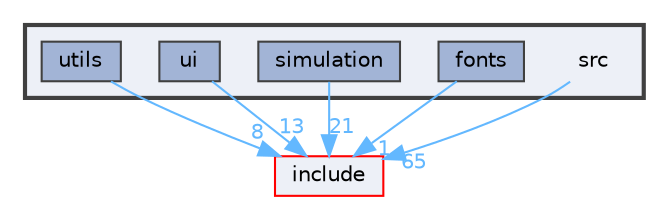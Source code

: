 digraph "src"
{
 // LATEX_PDF_SIZE
  bgcolor="transparent";
  edge [fontname=Helvetica,fontsize=10,labelfontname=Helvetica,labelfontsize=10];
  node [fontname=Helvetica,fontsize=10,shape=box,height=0.2,width=0.4];
  compound=true
  subgraph clusterdir_68267d1309a1af8e8297ef4c3efbcdba {
    graph [ bgcolor="#edf0f7", pencolor="grey25", label="", fontname=Helvetica,fontsize=10 style="filled,bold", URL="dir_68267d1309a1af8e8297ef4c3efbcdba.html",tooltip=""]
    dir_68267d1309a1af8e8297ef4c3efbcdba [shape=plaintext, label="src"];
  dir_bec663b67e4420d39ecb45ef100bdbac [label="fonts", fillcolor="#a2b4d6", color="grey25", style="filled", URL="dir_bec663b67e4420d39ecb45ef100bdbac.html",tooltip=""];
  dir_d73d1ee04cc237a5854777ea99c55872 [label="simulation", fillcolor="#a2b4d6", color="grey25", style="filled", URL="dir_d73d1ee04cc237a5854777ea99c55872.html",tooltip=""];
  dir_da5c6b39c0a2f54e57df6799511cd3ab [label="ui", fillcolor="#a2b4d6", color="grey25", style="filled", URL="dir_da5c6b39c0a2f54e57df6799511cd3ab.html",tooltip=""];
  dir_313caf1132e152dd9b58bea13a4052ca [label="utils", fillcolor="#a2b4d6", color="grey25", style="filled", URL="dir_313caf1132e152dd9b58bea13a4052ca.html",tooltip=""];
  }
  dir_d44c64559bbebec7f509842c48db8b23 [label="include", fillcolor="#edf0f7", color="red", style="filled", URL="dir_d44c64559bbebec7f509842c48db8b23.html",tooltip=""];
  dir_68267d1309a1af8e8297ef4c3efbcdba->dir_d44c64559bbebec7f509842c48db8b23 [headlabel="65", labeldistance=1.5 headhref="dir_000006_000002.html" href="dir_000006_000002.html" color="steelblue1" fontcolor="steelblue1"];
  dir_bec663b67e4420d39ecb45ef100bdbac->dir_d44c64559bbebec7f509842c48db8b23 [headlabel="1", labeldistance=1.5 headhref="dir_000001_000002.html" href="dir_000001_000002.html" color="steelblue1" fontcolor="steelblue1"];
  dir_d73d1ee04cc237a5854777ea99c55872->dir_d44c64559bbebec7f509842c48db8b23 [headlabel="21", labeldistance=1.5 headhref="dir_000005_000002.html" href="dir_000005_000002.html" color="steelblue1" fontcolor="steelblue1"];
  dir_da5c6b39c0a2f54e57df6799511cd3ab->dir_d44c64559bbebec7f509842c48db8b23 [headlabel="13", labeldistance=1.5 headhref="dir_000008_000002.html" href="dir_000008_000002.html" color="steelblue1" fontcolor="steelblue1"];
  dir_313caf1132e152dd9b58bea13a4052ca->dir_d44c64559bbebec7f509842c48db8b23 [headlabel="8", labeldistance=1.5 headhref="dir_000010_000002.html" href="dir_000010_000002.html" color="steelblue1" fontcolor="steelblue1"];
}
